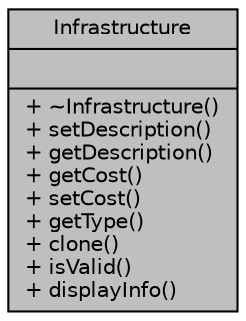 digraph "Infrastructure"
{
 // LATEX_PDF_SIZE
  edge [fontname="Helvetica",fontsize="10",labelfontname="Helvetica",labelfontsize="10"];
  node [fontname="Helvetica",fontsize="10",shape=record];
  Node1 [label="{Infrastructure\n||+ ~Infrastructure()\l+ setDescription()\l+ getDescription()\l+ getCost()\l+ setCost()\l+ getType()\l+ clone()\l+ isValid()\l+ displayInfo()\l}",height=0.2,width=0.4,color="black", fillcolor="grey75", style="filled", fontcolor="black",tooltip="Abstract base class for infrastructure components."];
}
